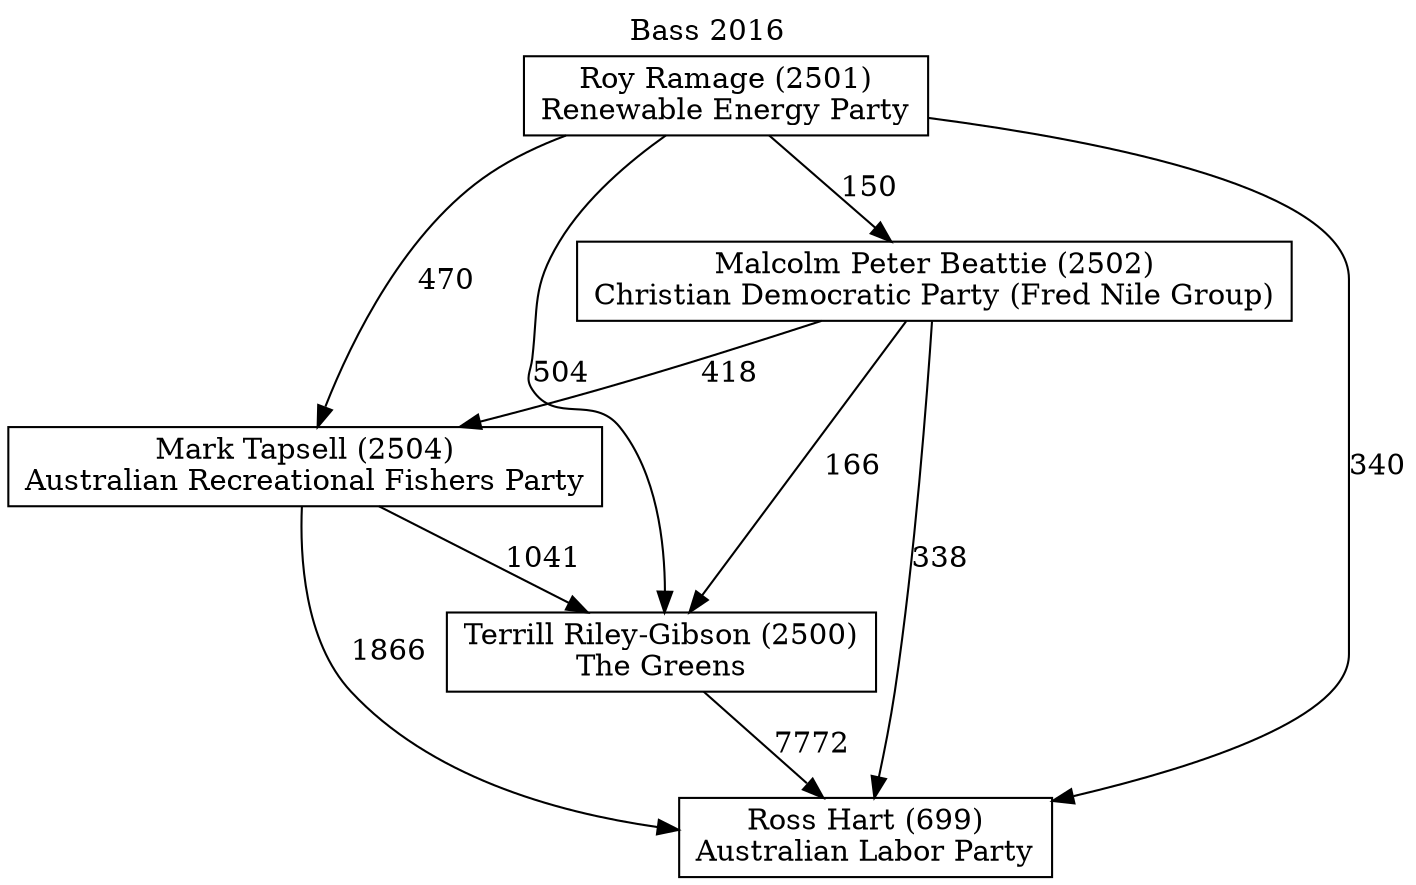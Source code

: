 // House preference flow
digraph "Ross Hart (699)_Bass_2016" {
	graph [label="Bass 2016" labelloc=t mclimit=10]
	node [shape=box]
	"Mark Tapsell (2504)" [label="Mark Tapsell (2504)
Australian Recreational Fishers Party"]
	"Ross Hart (699)" [label="Ross Hart (699)
Australian Labor Party"]
	"Malcolm Peter Beattie (2502)" [label="Malcolm Peter Beattie (2502)
Christian Democratic Party (Fred Nile Group)"]
	"Roy Ramage (2501)" [label="Roy Ramage (2501)
Renewable Energy Party"]
	"Terrill Riley-Gibson (2500)" [label="Terrill Riley-Gibson (2500)
The Greens"]
	"Roy Ramage (2501)" -> "Mark Tapsell (2504)" [label=470]
	"Mark Tapsell (2504)" -> "Terrill Riley-Gibson (2500)" [label=1041]
	"Malcolm Peter Beattie (2502)" -> "Mark Tapsell (2504)" [label=418]
	"Roy Ramage (2501)" -> "Terrill Riley-Gibson (2500)" [label=504]
	"Roy Ramage (2501)" -> "Malcolm Peter Beattie (2502)" [label=150]
	"Terrill Riley-Gibson (2500)" -> "Ross Hart (699)" [label=7772]
	"Mark Tapsell (2504)" -> "Ross Hart (699)" [label=1866]
	"Roy Ramage (2501)" -> "Ross Hart (699)" [label=340]
	"Malcolm Peter Beattie (2502)" -> "Ross Hart (699)" [label=338]
	"Malcolm Peter Beattie (2502)" -> "Terrill Riley-Gibson (2500)" [label=166]
}
